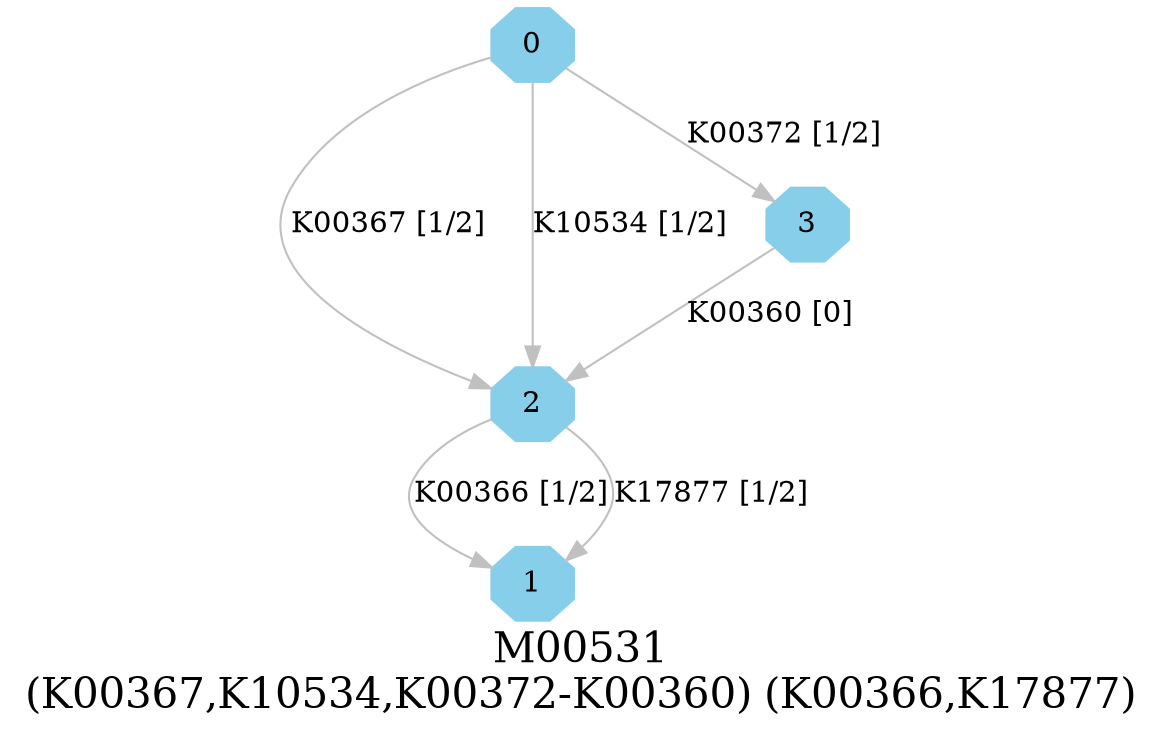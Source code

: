 digraph G {
graph [label="M00531
(K00367,K10534,K00372-K00360) (K00366,K17877)",fontsize=20];
node [shape=box,style=filled];
edge [len=3,color=grey];
{node [width=.3,height=.3,shape=octagon,style=filled,color=skyblue] 0 1 2 3 }
0 -> 2 [label="K00367 [1/2]"];
0 -> 2 [label="K10534 [1/2]"];
0 -> 3 [label="K00372 [1/2]"];
2 -> 1 [label="K00366 [1/2]"];
2 -> 1 [label="K17877 [1/2]"];
3 -> 2 [label="K00360 [0]"];
}